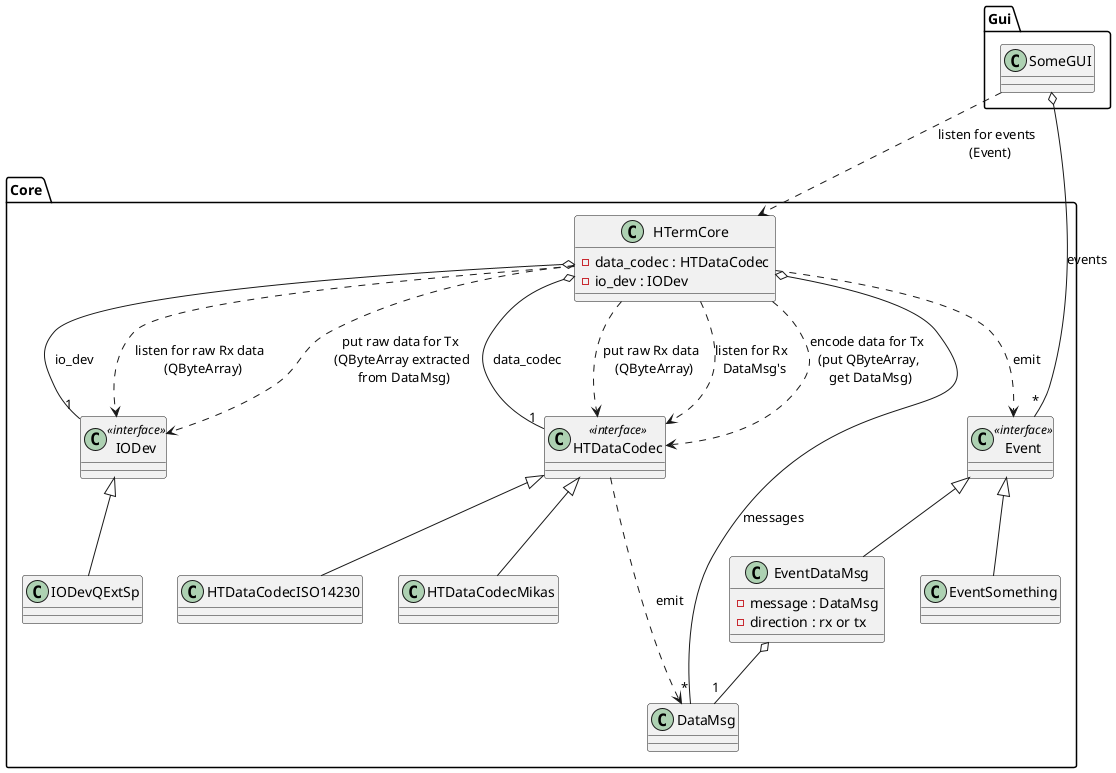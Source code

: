 @startuml

package "Core" {

' HTermCore {{{
class HTermCore {
   -data_codec : HTDataCodec
   -io_dev : IODev
}
' }}}

' IODev {{{
class IODev <<interface>> {
}

class IODevQExtSp {
}

IODev <|-- IODevQExtSp
' }}}

' HTDataCodec {{{
class HTDataCodec <<interface>> {
}

class HTDataCodecISO14230 {
}

class HTDataCodecMikas {
}

HTDataCodec <|-- HTDataCodecISO14230
HTDataCodec <|-- HTDataCodecMikas
' }}}

' DataMsg {{{
class DataMsg {
}
' }}}

' Event {{{
class Event <<interface>> {
}

class EventDataMsg {
   -message : DataMsg
   -direction : rx or tx
}

class EventSomething {
}

Event <|-- EventDataMsg
Event <|-- EventSomething
' }}}

HTermCore o-- "1" HTDataCodec : data_codec
HTermCore o-- "1" IODev : io_dev
HTermCore o-- "*" DataMsg : messages

HTDataCodec ..> DataMsg : emit

HTermCore ..> IODev   : listen for raw Rx data \n (QByteArray)
HTermCore ..> HTDataCodec : put raw Rx data \n (QByteArray)
HTermCore ..> HTDataCodec : listen for Rx \n DataMsg's
HTermCore ..> HTDataCodec : encode data for Tx \n (put QByteArray, \n get DataMsg)
HTermCore ..> IODev   : put raw data for Tx \n (QByteArray extracted \n from DataMsg)

HTermCore ..> Event : emit

EventDataMsg o-- "1" DataMsg
}

package "Gui" {

   class SomeGUI {
   }

}

SomeGUI ..> HTermCore : listen for events \n (Event)
SomeGUI o-- "*" Event : events


@enduml
